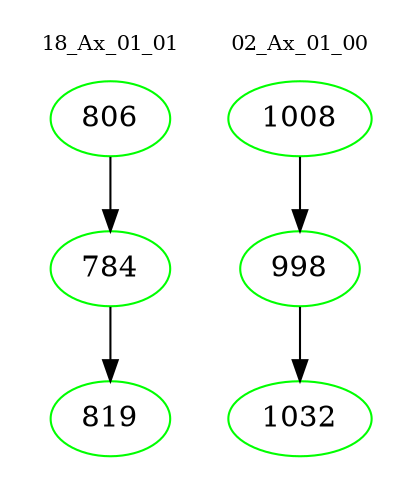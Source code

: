 digraph{
subgraph cluster_0 {
color = white
label = "18_Ax_01_01";
fontsize=10;
T0_806 [label="806", color="green"]
T0_806 -> T0_784 [color="black"]
T0_784 [label="784", color="green"]
T0_784 -> T0_819 [color="black"]
T0_819 [label="819", color="green"]
}
subgraph cluster_1 {
color = white
label = "02_Ax_01_00";
fontsize=10;
T1_1008 [label="1008", color="green"]
T1_1008 -> T1_998 [color="black"]
T1_998 [label="998", color="green"]
T1_998 -> T1_1032 [color="black"]
T1_1032 [label="1032", color="green"]
}
}
